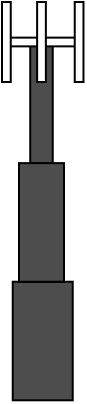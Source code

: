 <mxfile version="12.4.2" type="device" pages="1"><diagram id="q7Y0Nr9DiBIYl1pXTl8I" name="Page-1"><mxGraphModel dx="750" dy="2282" grid="1" gridSize="10" guides="1" tooltips="1" connect="1" arrows="1" fold="1" page="1" pageScale="1" pageWidth="50" pageHeight="210" math="0" shadow="0"><root><mxCell id="0"/><mxCell id="1" parent="0"/><mxCell id="apa8QI-3S_Yu6_Z2UpG1-2" value="" style="group" parent="1" vertex="1" connectable="0"><mxGeometry x="800.0" y="-1260" width="40.74" height="199.15" as="geometry"/></mxCell><mxCell id="apa8QI-3S_Yu6_Z2UpG1-5" value="" style="rounded=0;whiteSpace=wrap;html=1;strokeColor=#000000;fillColor=#4D4D4D;rotation=0;" parent="apa8QI-3S_Yu6_Z2UpG1-2" vertex="1"><mxGeometry x="14.12" y="21.42" width="11.25" height="59.29" as="geometry"/></mxCell><mxCell id="apa8QI-3S_Yu6_Z2UpG1-3" value="" style="rounded=0;whiteSpace=wrap;html=1;strokeColor=#000000;fillColor=#4D4D4D;rotation=0;" parent="apa8QI-3S_Yu6_Z2UpG1-2" vertex="1"><mxGeometry x="5.37" y="139.86" width="30" height="59.29" as="geometry"/></mxCell><mxCell id="apa8QI-3S_Yu6_Z2UpG1-4" value="" style="rounded=0;whiteSpace=wrap;html=1;strokeColor=#000000;fillColor=#4D4D4D;rotation=0;" parent="apa8QI-3S_Yu6_Z2UpG1-2" vertex="1"><mxGeometry x="8.5" y="80.57" width="22.5" height="59.29" as="geometry"/></mxCell><mxCell id="apa8QI-3S_Yu6_Z2UpG1-6" value="" style="rounded=0;whiteSpace=wrap;html=1;rotation=-90;" parent="apa8QI-3S_Yu6_Z2UpG1-2" vertex="1"><mxGeometry x="18.19" width="4.37" height="40" as="geometry"/></mxCell><mxCell id="apa8QI-3S_Yu6_Z2UpG1-7" value="" style="rounded=0;whiteSpace=wrap;html=1;rotation=0;" parent="apa8QI-3S_Yu6_Z2UpG1-2" vertex="1"><mxGeometry x="17.56" width="4.37" height="40" as="geometry"/></mxCell><mxCell id="apa8QI-3S_Yu6_Z2UpG1-8" value="" style="rounded=0;whiteSpace=wrap;html=1;rotation=0;" parent="apa8QI-3S_Yu6_Z2UpG1-2" vertex="1"><mxGeometry x="36.37" width="4.37" height="40" as="geometry"/></mxCell><mxCell id="apa8QI-3S_Yu6_Z2UpG1-9" value="" style="rounded=0;whiteSpace=wrap;html=1;rotation=0;" parent="apa8QI-3S_Yu6_Z2UpG1-2" vertex="1"><mxGeometry width="4.37" height="40" as="geometry"/></mxCell></root></mxGraphModel></diagram></mxfile>